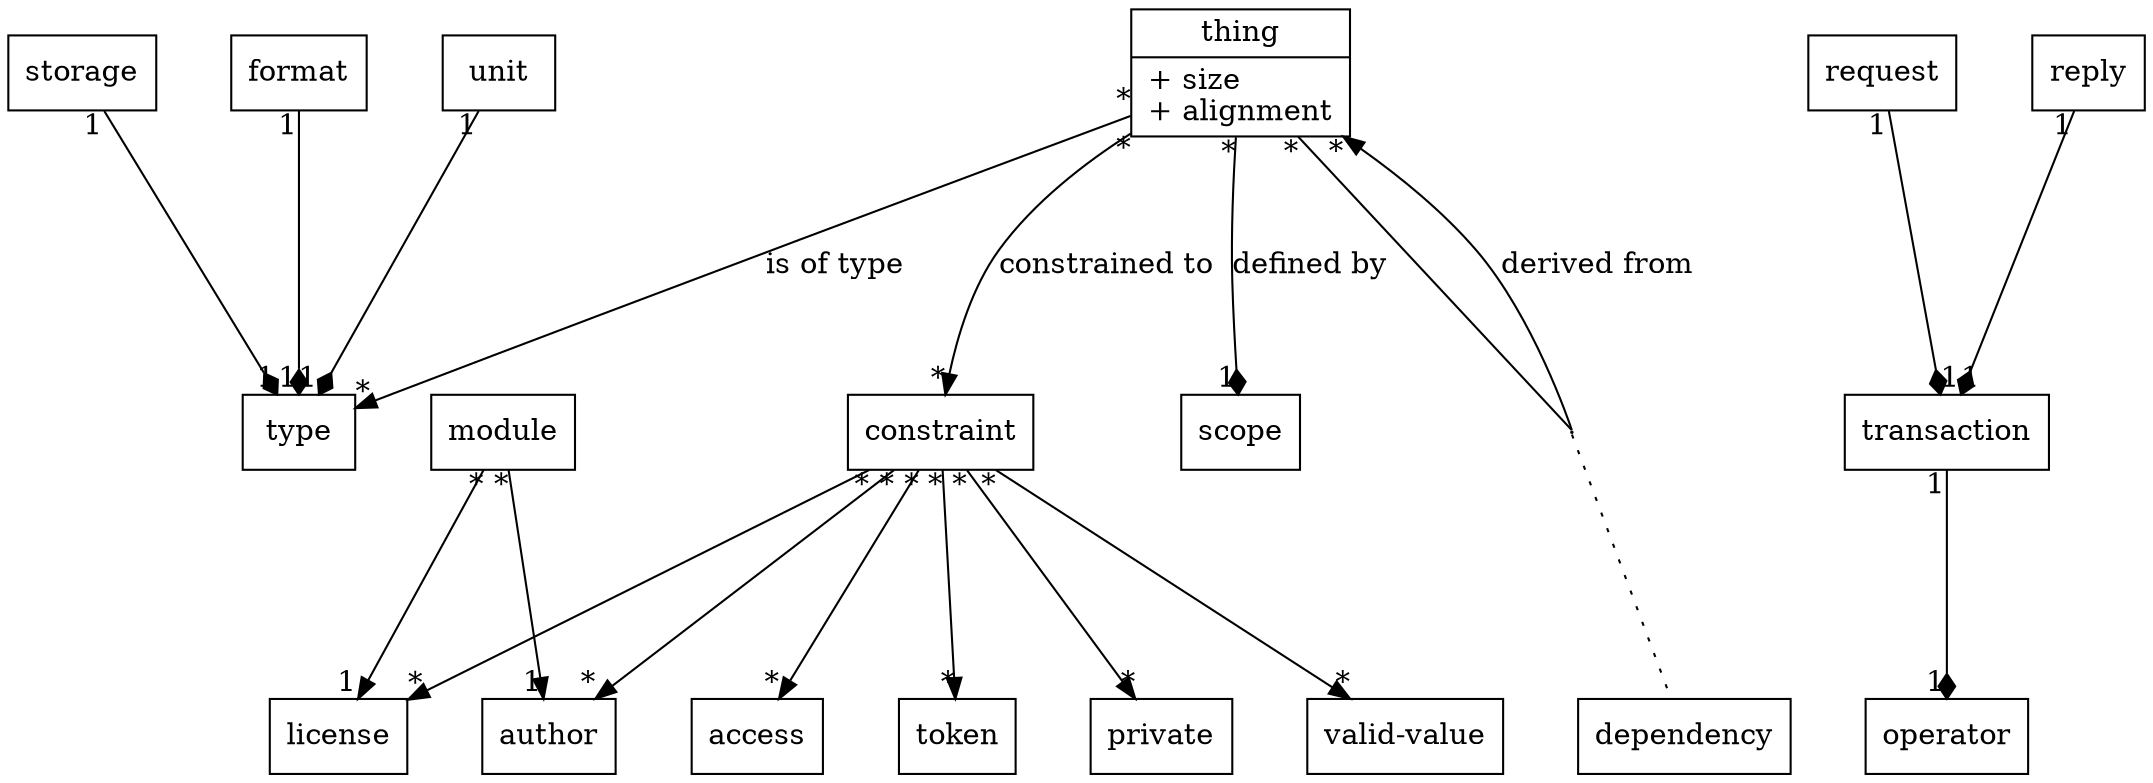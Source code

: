//
// Relations
//
digraph "Sisdel type relations" {
	nodesep=0.5
	ranksep=1.5
	edge [arrowhead=normal]  // Use normal arrow head by default
	node [shape=record]    // UML: class
	
	// dependency
	thing -> dependencyAnchor [arrowhead="none";
				   taillabel="*"]
	dependencyAnchor -> thing [headlabel="*";
				   label="derived from"]
	dependencyAnchor -> dependency [arrowhead=none;style=dotted]
	dependencyAnchor [shape=point;
			  width=0.01;
			  height=0.01]

	// scope
	thing -> scope [arrowhead=diamond;
			headlabel="1";
			taillabel="*";
			label="defined by"]
	
	// type
	thing -> type [arrowhead=normal;
		       headlabel="*";
		       taillabel="*";
		       label="is of type"]
	{ unit storage format } -> type [arrowhead=diamond;
					 headlabel="1";
					 taillabel="1"]
	
	// constraint
	thing -> constraint [arrowhead=normal;
			     headlabel="*";
			     taillabel="*";
			     label="constrained to"]
	constraint -> private [arrowhead=normal;
			       headlabel="*";
			       taillabel="*"]
	constraint -> "valid-value" [arrowhead=normal;
				   headlabel="*";
				   taillabel="*"]
	constraint -> author [arrowhead=normal;
			       headlabel="*";
			       taillabel="*"]
	constraint -> access [arrowhead=normal;
			       headlabel="*";
			       taillabel="*"]
	constraint -> token [arrowhead=normal;
			       headlabel="*";
			       taillabel="*"]
	constraint -> license [arrowhead=normal;
			       headlabel="*";
			       taillabel="*"]
	
	// transaction
	transaction -> operator [arrowhead=diamond;
				 headlabel="1";
				 taillabel="1"]
	{ request reply } -> transaction [arrowhead=diamond;
				headlabel="1";
				taillabel="1"]
	
	// module
	module -> author [arrowhead=normal;
			  headlabel="1";
			  taillabel="*"]
	module -> license [arrowhead=normal;
			   headlabel="1";
			   taillabel="*"]


	//
	// Node information
	//

	thing [
		label="{thing|+ size\l+ alignment\l}"
	]
}
